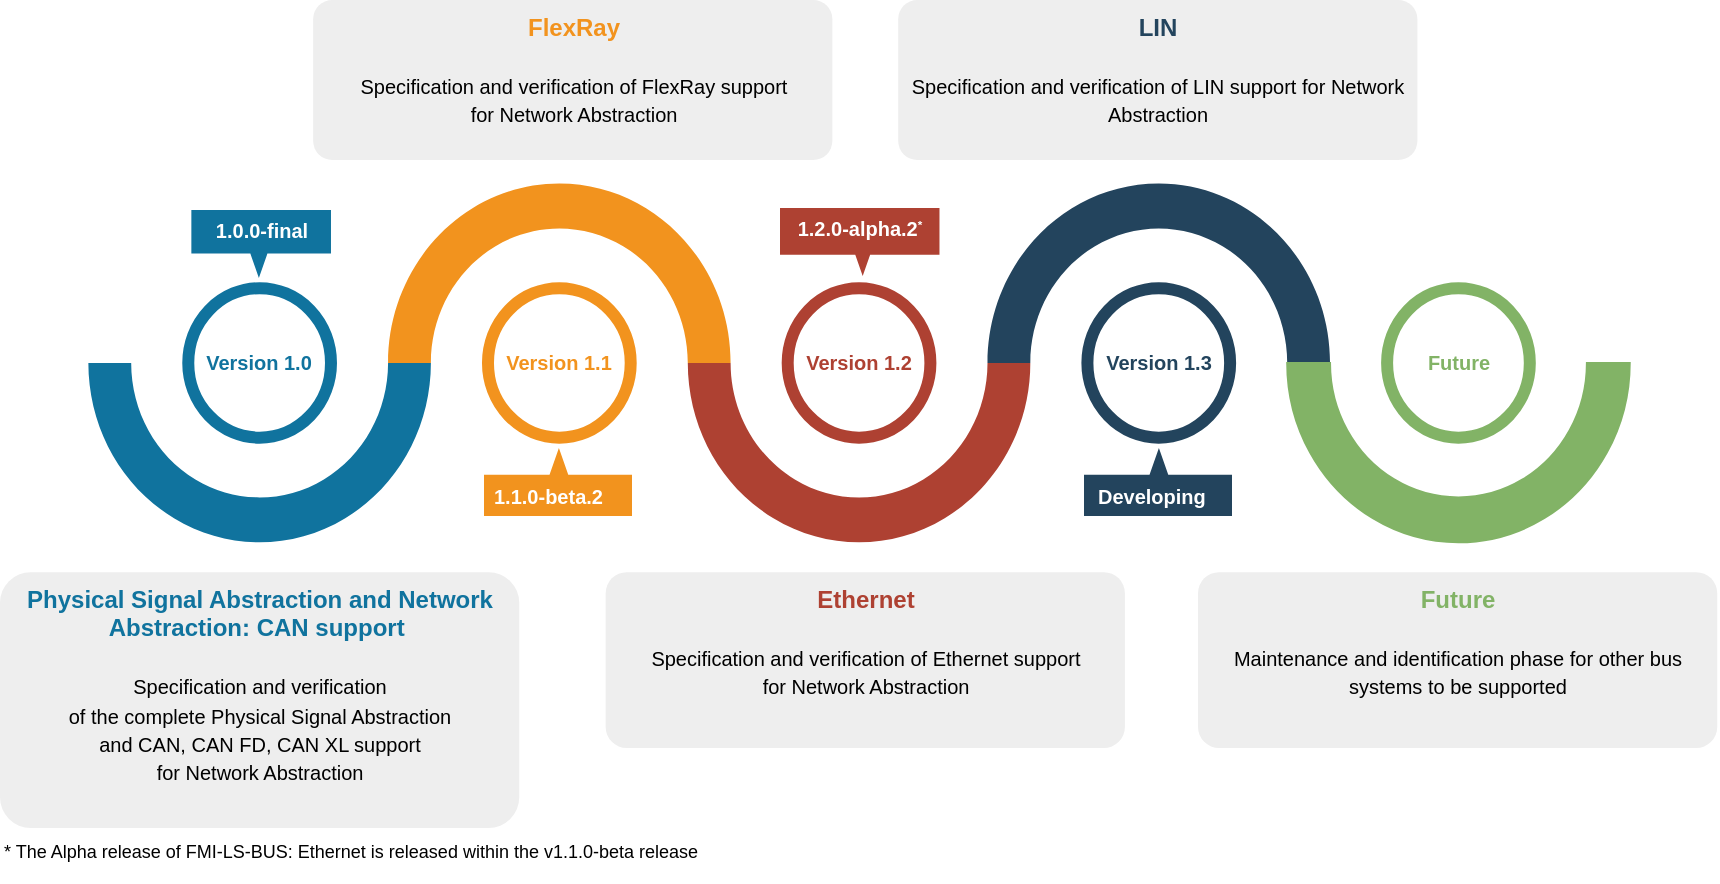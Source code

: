 <mxfile version="28.2.0">
  <diagram id="yPxyJZ8AM_hMuL3Unpa9" name="complex gitflow">
    <mxGraphModel dx="1279" dy="-131" grid="1" gridSize="10" guides="1" tooltips="1" connect="1" arrows="1" fold="1" page="1" pageScale="1" pageWidth="1100" pageHeight="850" math="0" shadow="0">
      <root>
        <mxCell id="0" />
        <mxCell id="1" parent="0" />
        <mxCell id="3dxxPQ7Z966OyGFVeyM--26" value="" style="verticalLabelPosition=bottom;verticalAlign=top;html=1;shape=mxgraph.basic.partConcEllipse;startAngle=0.25;endAngle=0.75;arcWidth=0.25;fillColor=#10739E;strokeColor=none;" parent="1" vertex="1">
          <mxGeometry x="414.181" y="1137.775" width="171.264" height="179.354" as="geometry" />
        </mxCell>
        <mxCell id="3dxxPQ7Z966OyGFVeyM--27" value="" style="verticalLabelPosition=bottom;verticalAlign=top;html=1;shape=mxgraph.basic.partConcEllipse;startAngle=0.75;endAngle=0.25;arcWidth=0.25;fillColor=#F2931E;strokeColor=none;" parent="1" vertex="1">
          <mxGeometry x="564.037" y="1137.775" width="171.264" height="179.354" as="geometry" />
        </mxCell>
        <mxCell id="3dxxPQ7Z966OyGFVeyM--28" value="" style="verticalLabelPosition=bottom;verticalAlign=top;html=1;shape=mxgraph.basic.partConcEllipse;startAngle=0.25;endAngle=0.75;arcWidth=0.25;fillColor=#AE4132;strokeColor=none;" parent="1" vertex="1">
          <mxGeometry x="713.894" y="1137.775" width="171.264" height="179.354" as="geometry" />
        </mxCell>
        <mxCell id="3dxxPQ7Z966OyGFVeyM--29" value="" style="verticalLabelPosition=bottom;verticalAlign=top;html=1;shape=mxgraph.basic.partConcEllipse;startAngle=0.75;endAngle=0.25;arcWidth=0.25;fillColor=#23445D;strokeColor=none;" parent="1" vertex="1">
          <mxGeometry x="863.75" y="1137.775" width="171.264" height="179.354" as="geometry" />
        </mxCell>
        <mxCell id="3dxxPQ7Z966OyGFVeyM--31" value="Version 1.0" style="shape=ellipse;strokeWidth=6;strokeColor=#10739E;fontSize=10;html=1;whiteSpace=wrap;fontStyle=1;fontColor=#10739E;" parent="1" vertex="1">
          <mxGeometry x="464.133" y="1190.087" width="71.36" height="74.731" as="geometry" />
        </mxCell>
        <mxCell id="3dxxPQ7Z966OyGFVeyM--32" value="Version 1.1" style="shape=ellipse;strokeWidth=6;strokeColor=#F2931E;fontSize=10;html=1;whiteSpace=wrap;fontStyle=1;fontColor=#F2931E;" parent="1" vertex="1">
          <mxGeometry x="613.989" y="1190.087" width="71.36" height="74.731" as="geometry" />
        </mxCell>
        <mxCell id="3dxxPQ7Z966OyGFVeyM--33" value="Version 1.2" style="shape=ellipse;strokeWidth=6;strokeColor=#AE4132;fontSize=10;html=1;whiteSpace=wrap;fontStyle=1;fontColor=#AE4132;" parent="1" vertex="1">
          <mxGeometry x="763.846" y="1190.087" width="71.36" height="74.731" as="geometry" />
        </mxCell>
        <mxCell id="3dxxPQ7Z966OyGFVeyM--34" value="Version 1.3" style="shape=ellipse;strokeWidth=6;strokeColor=#23445D;fontSize=10;html=1;whiteSpace=wrap;fontStyle=1;fontColor=#23445D;" parent="1" vertex="1">
          <mxGeometry x="913.702" y="1190.087" width="71.36" height="74.731" as="geometry" />
        </mxCell>
        <mxCell id="3dxxPQ7Z966OyGFVeyM--36" value="&lt;font style=&quot;&quot;&gt;&lt;font style=&quot;&quot; color=&quot;#10739E&quot;&gt;&lt;b&gt;Physical Signal Abstraction and&amp;nbsp;Network Abstraction: CAN support&lt;/b&gt;&lt;b style=&quot;font-size: 12px;&quot;&gt;&amp;nbsp;&lt;/b&gt;&lt;/font&gt;&lt;br&gt;&lt;br&gt;&lt;font size=&quot;1&quot;&gt;Specification and verification&lt;br&gt;of the complete&amp;nbsp;&lt;/font&gt;&lt;/font&gt;&lt;font size=&quot;1&quot;&gt;Physical Signal Abstraction&lt;br&gt;and CAN, CAN FD, CAN XL support&lt;br&gt;for&amp;nbsp;Network Abstraction&lt;/font&gt;" style="rounded=1;strokeColor=none;fillColor=#EEEEEE;align=center;arcSize=12;verticalAlign=top;whiteSpace=wrap;html=1;fontSize=12;" parent="1" vertex="1">
          <mxGeometry x="370" y="1332.07" width="259.62" height="127.93" as="geometry" />
        </mxCell>
        <mxCell id="3dxxPQ7Z966OyGFVeyM--37" value="&lt;font style=&quot;font-size: 10px&quot;&gt;&lt;font style=&quot;font-size: 12px&quot; color=&quot;#F2931E&quot;&gt;&lt;b&gt;FlexRay&lt;/b&gt;&lt;/font&gt;&lt;br&gt;&lt;br&gt;&lt;font style=&quot;font-size: 12px;&quot;&gt;&lt;font size=&quot;1&quot;&gt;Specification and verification of FlexRay&lt;/font&gt;&lt;/font&gt;&lt;font size=&quot;1&quot;&gt;&amp;nbsp;support for&amp;nbsp;Network Abstraction&lt;/font&gt;&lt;br&gt;&lt;/font&gt;" style="rounded=1;strokeColor=none;fillColor=#EEEEEE;align=center;arcSize=12;verticalAlign=top;whiteSpace=wrap;html=1;fontSize=12;" parent="1" vertex="1">
          <mxGeometry x="526.57" y="1046" width="259.62" height="80" as="geometry" />
        </mxCell>
        <mxCell id="3dxxPQ7Z966OyGFVeyM--38" value="&lt;font style=&quot;font-size: 10px&quot;&gt;&lt;font style=&quot;font-size: 12px&quot; color=&quot;#AE4132&quot;&gt;&lt;b&gt;Ethernet&lt;/b&gt;&lt;/font&gt;&lt;br&gt;&lt;br&gt;&lt;font style=&quot;font-size: 12px;&quot;&gt;&lt;font size=&quot;1&quot;&gt;Specification and verification of Ethernet&lt;/font&gt;&lt;/font&gt;&amp;nbsp;support for&amp;nbsp;Network Abstraction&lt;br&gt;&lt;/font&gt;" style="rounded=1;strokeColor=none;fillColor=#EEEEEE;align=center;arcSize=12;verticalAlign=top;whiteSpace=wrap;html=1;fontSize=12;" parent="1" vertex="1">
          <mxGeometry x="672.83" y="1332.07" width="259.62" height="87.93" as="geometry" />
        </mxCell>
        <mxCell id="3dxxPQ7Z966OyGFVeyM--39" value="&lt;font style=&quot;&quot;&gt;&lt;b style=&quot;&quot;&gt;&lt;font color=&quot;#23445d&quot;&gt;LIN&lt;/font&gt;&lt;/b&gt;&lt;br style=&quot;font-size: 10px;&quot;&gt;&lt;br style=&quot;font-size: 10px;&quot;&gt;&lt;font size=&quot;1&quot;&gt;Specification and verification of LIN&amp;nbsp;&lt;/font&gt;&lt;span style=&quot;font-size: 10px;&quot;&gt;support for&amp;nbsp;Network Abstraction&lt;/span&gt;&lt;br&gt;&lt;/font&gt;" style="rounded=1;strokeColor=none;fillColor=#EEEEEE;align=center;arcSize=12;verticalAlign=top;whiteSpace=wrap;html=1;fontSize=12;" parent="1" vertex="1">
          <mxGeometry x="819.09" y="1046" width="259.62" height="80" as="geometry" />
        </mxCell>
        <mxCell id="d6mSQOqPAX1S2WBqcgU_-3" value="&lt;b style=&quot;&quot;&gt;&lt;font color=&quot;#82b366&quot;&gt;Future&lt;/font&gt;&lt;/b&gt;&lt;br&gt;&lt;br&gt;&lt;font size=&quot;1&quot;&gt;Maintenance and identification phase for other bus systems to be supported&lt;/font&gt;" style="rounded=1;strokeColor=none;fillColor=#EEEEEE;align=center;arcSize=12;verticalAlign=top;whiteSpace=wrap;html=1;fontSize=12;" parent="1" vertex="1">
          <mxGeometry x="969" y="1332.07" width="259.62" height="87.93" as="geometry" />
        </mxCell>
        <mxCell id="d6mSQOqPAX1S2WBqcgU_-1" value="&lt;span style=&quot;&quot;&gt;Future&lt;/span&gt;" style="shape=ellipse;strokeWidth=6;strokeColor=#82B366;fontSize=10;html=1;whiteSpace=wrap;fontStyle=1;fontColor=#82B366;" parent="1" vertex="1">
          <mxGeometry x="1063.552" y="1190.087" width="71.36" height="74.731" as="geometry" />
        </mxCell>
        <mxCell id="d6mSQOqPAX1S2WBqcgU_-2" value="" style="verticalLabelPosition=bottom;verticalAlign=top;html=1;shape=mxgraph.basic.partConcEllipse;startAngle=0.25;endAngle=0.75;arcWidth=0.25;fillColor=#82B366;strokeColor=#82b366;" parent="1" vertex="1">
          <mxGeometry x="1013.6" y="1137.775" width="171.264" height="179.354" as="geometry" />
        </mxCell>
        <mxCell id="2EjnSGh1YMzVQ0refrxI-21" value="&lt;b style=&quot;font-size: 10px;&quot;&gt;1.0.0-final&lt;/b&gt;" style="html=1;whiteSpace=wrap;shape=mxgraph.infographic.barCallout;dx=33.76;dy=12.19;fillColor=#10739E;strokeColor=none;align=center;verticalAlign=top;fontColor=#ffffff;fontSize=14;fontStyle=1;shadow=0;spacingTop=-6;horizontal=1;spacingBottom=-8;" parent="1" vertex="1">
          <mxGeometry x="465.68" y="1151" width="69.81" height="34" as="geometry" />
        </mxCell>
        <mxCell id="2EjnSGh1YMzVQ0refrxI-37" value="&lt;b style=&quot;font-size: 10px; text-align: left;&quot;&gt;1.2.0-alpha.2&lt;/b&gt;&lt;b style=&quot;text-align: left;&quot;&gt;&lt;font style=&quot;font-size: 7px;&quot;&gt;&lt;sup&gt;*&lt;/sup&gt;&lt;/font&gt;&lt;/b&gt;" style="html=1;whiteSpace=wrap;shape=mxgraph.infographic.barCallout;dx=41.35;dy=10.62;fillColor=#AE4132;strokeColor=none;align=center;verticalAlign=top;fontColor=#ffffff;fontSize=14;fontStyle=1;shadow=0;spacingTop=-6;horizontal=1;spacingBottom=-8;" parent="1" vertex="1">
          <mxGeometry x="760" y="1150" width="79.74" height="34" as="geometry" />
        </mxCell>
        <mxCell id="2EjnSGh1YMzVQ0refrxI-33" value="" style="html=1;whiteSpace=wrap;shape=mxgraph.infographic.barCallout;dx=36.55;dy=13.39;fillColor=#F2931E;strokeColor=none;align=center;verticalAlign=top;fontColor=#ffffff;fontSize=14;fontStyle=1;shadow=0;spacingTop=-6;horizontal=1;spacingBottom=-8;rotation=-180;" parent="1" vertex="1">
          <mxGeometry x="612" y="1270" width="74" height="34" as="geometry" />
        </mxCell>
        <mxCell id="2EjnSGh1YMzVQ0refrxI-35" value="&lt;b style=&quot;text-wrap-mode: wrap;&quot;&gt;1.1.0-beta.2&lt;/b&gt;" style="text;strokeColor=none;fillColor=none;html=1;fontSize=10;fontStyle=1;verticalAlign=middle;align=left;fontColor=#FFFFFF;whiteSpace=wrap;" parent="1" vertex="1">
          <mxGeometry x="615.0" y="1278" width="100" height="31" as="geometry" />
        </mxCell>
        <mxCell id="KRRPw67BbfLydS851ec_-2" value="&lt;span&gt;* The Alpha release of FMI-LS-BUS: Ethernet is released within the v1.1.0-beta release&lt;/span&gt;" style="text;html=1;align=left;verticalAlign=middle;whiteSpace=wrap;rounded=0;fontSize=9;" parent="1" vertex="1">
          <mxGeometry x="370" y="1457" width="600" height="30" as="geometry" />
        </mxCell>
        <mxCell id="GJjdyAElJBO74Mb0iHVd-1" value="" style="shape=image;html=1;verticalAlign=top;verticalLabelPosition=bottom;labelBackgroundColor=#ffffff;imageAspect=0;aspect=fixed;image=https://icons.diagrams.net/icon-cache1/Miscellaneous-2232/check-646.svg" parent="1" vertex="1">
          <mxGeometry x="527.04" y="1166" width="30" height="30" as="geometry" />
        </mxCell>
        <mxCell id="ekskCzZsQZzb6SujQjUG-2" value="" style="html=1;whiteSpace=wrap;shape=mxgraph.infographic.barCallout;dx=36.55;dy=13.39;fillColor=#23445D;strokeColor=none;align=center;verticalAlign=top;fontColor=#ffffff;fontSize=14;fontStyle=1;shadow=0;spacingTop=-6;horizontal=1;spacingBottom=-8;rotation=-180;" vertex="1" parent="1">
          <mxGeometry x="912" y="1270" width="74" height="34" as="geometry" />
        </mxCell>
        <mxCell id="ekskCzZsQZzb6SujQjUG-3" value="&lt;b style=&quot;text-wrap-mode: wrap;&quot;&gt;Developing&lt;/b&gt;" style="text;strokeColor=none;fillColor=none;html=1;fontSize=10;fontStyle=1;verticalAlign=middle;align=left;fontColor=#FFFFFF;whiteSpace=wrap;" vertex="1" parent="1">
          <mxGeometry x="917.0" y="1278" width="100" height="31" as="geometry" />
        </mxCell>
      </root>
    </mxGraphModel>
  </diagram>
</mxfile>

